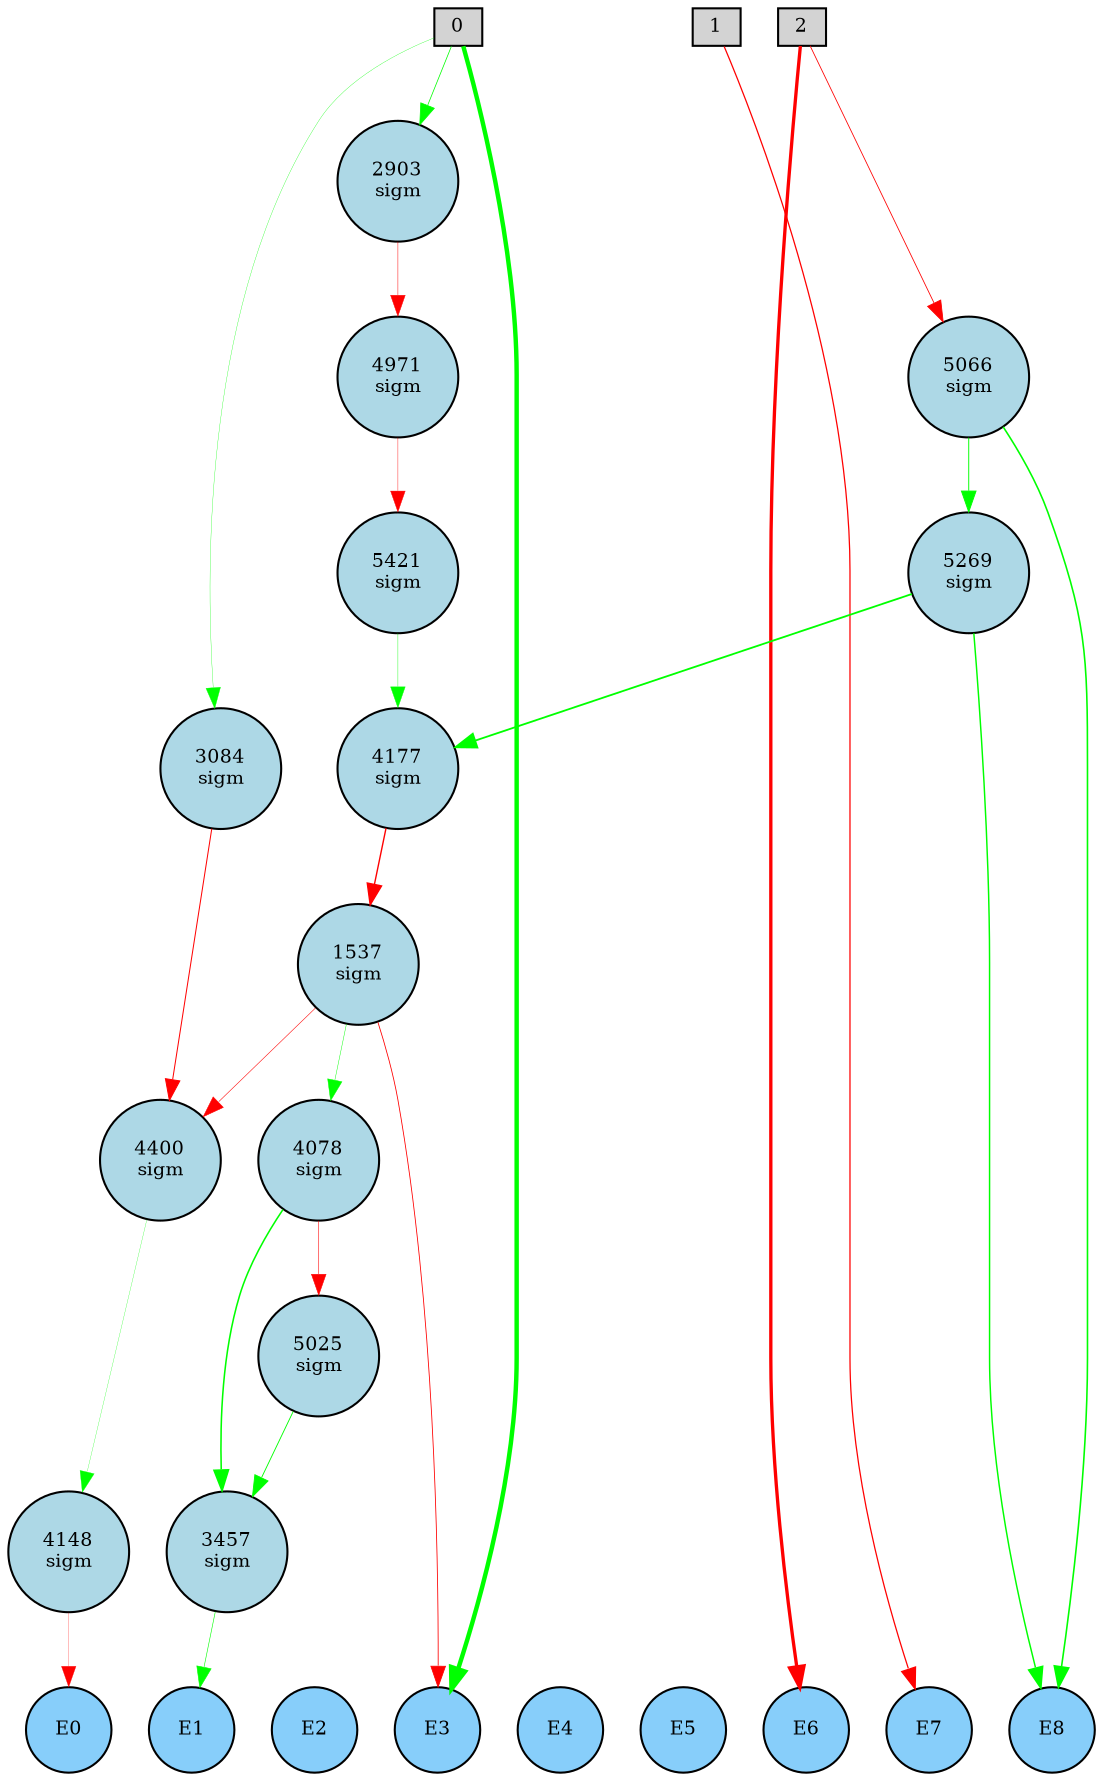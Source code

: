 digraph {
	node [fontsize=9 height=0.2 shape=circle width=0.2]
	subgraph inputs {
		node [shape=box style=filled]
		rank=source
		0 [fillcolor=lightgray]
		1 [fillcolor=lightgray]
		0 -> 1 [style=invis]
		2 [fillcolor=lightgray]
		1 -> 2 [style=invis]
	}
	subgraph outputs {
		node [style=filled]
		rank=sink
		E0 [fillcolor=lightskyblue fontsize=9 height=0.2 shape=circle width=0.2]
		E1 [fillcolor=lightskyblue fontsize=9 height=0.2 shape=circle width=0.2]
		E0 -> E1 [style=invis]
		E2 [fillcolor=lightskyblue fontsize=9 height=0.2 shape=circle width=0.2]
		E1 -> E2 [style=invis]
		E3 [fillcolor=lightskyblue fontsize=9 height=0.2 shape=circle width=0.2]
		E2 -> E3 [style=invis]
		E4 [fillcolor=lightskyblue fontsize=9 height=0.2 shape=circle width=0.2]
		E3 -> E4 [style=invis]
		E5 [fillcolor=lightskyblue fontsize=9 height=0.2 shape=circle width=0.2]
		E4 -> E5 [style=invis]
		E6 [fillcolor=lightskyblue fontsize=9 height=0.2 shape=circle width=0.2]
		E5 -> E6 [style=invis]
		E7 [fillcolor=lightskyblue fontsize=9 height=0.2 shape=circle width=0.2]
		E6 -> E7 [style=invis]
		E8 [fillcolor=lightskyblue fontsize=9 height=0.2 shape=circle width=0.2]
		E7 -> E8 [style=invis]
	}
	3457 [label="3457
sigm" fillcolor=lightblue style=filled]
	1537 [label="1537
sigm" fillcolor=lightblue style=filled]
	3084 [label="3084
sigm" fillcolor=lightblue style=filled]
	5269 [label="5269
sigm" fillcolor=lightblue style=filled]
	5025 [label="5025
sigm" fillcolor=lightblue style=filled]
	5421 [label="5421
sigm" fillcolor=lightblue style=filled]
	4400 [label="4400
sigm" fillcolor=lightblue style=filled]
	4148 [label="4148
sigm" fillcolor=lightblue style=filled]
	5066 [label="5066
sigm" fillcolor=lightblue style=filled]
	4177 [label="4177
sigm" fillcolor=lightblue style=filled]
	2903 [label="2903
sigm" fillcolor=lightblue style=filled]
	4971 [label="4971
sigm" fillcolor=lightblue style=filled]
	4078 [label="4078
sigm" fillcolor=lightblue style=filled]
	0 -> E3 [color=green penwidth=2.1277648083631706 style=solid]
	2 -> E6 [color=red penwidth=1.5967959245922063 style=solid]
	1 -> E7 [color=red penwidth=0.603601960255528 style=solid]
	3457 -> E1 [color=green penwidth=0.2832169166413141 style=solid]
	1537 -> 4078 [color=green penwidth=0.21357140821451676 style=solid]
	4078 -> 3457 [color=green penwidth=0.7484291848175078 style=solid]
	4148 -> E0 [color=red penwidth=0.12287740030346989 style=solid]
	4177 -> 1537 [color=red penwidth=0.6663470671519983 style=solid]
	1537 -> 4400 [color=red penwidth=0.26640166221912753 style=solid]
	0 -> 3084 [color=green penwidth=0.1490679409561092 style=solid]
	1537 -> E3 [color=red penwidth=0.3972774647334659 style=solid]
	4078 -> 5025 [color=red penwidth=0.26857390484940025 style=solid]
	5025 -> 3457 [color=green penwidth=0.42621661911787134 style=solid]
	0 -> 2903 [color=green penwidth=0.36581680910433323 style=solid]
	2 -> 5066 [color=red penwidth=0.39482784958260153 style=solid]
	5066 -> E8 [color=green penwidth=0.7692693865206577 style=solid]
	4400 -> 4148 [color=green penwidth=0.12761313134173582 style=solid]
	5066 -> 5269 [color=green penwidth=0.45281514609397056 style=solid]
	5269 -> E8 [color=green penwidth=0.7037440869858498 style=solid]
	2903 -> 4971 [color=red penwidth=0.22958650036087186 style=solid]
	4971 -> 5421 [color=red penwidth=0.19292156390339335 style=solid]
	5421 -> 4177 [color=green penwidth=0.18883359571727576 style=solid]
	5269 -> 4177 [color=green penwidth=0.8684484609217332 style=solid]
	3084 -> 4400 [color=red penwidth=0.486433851328266 style=solid]
}
